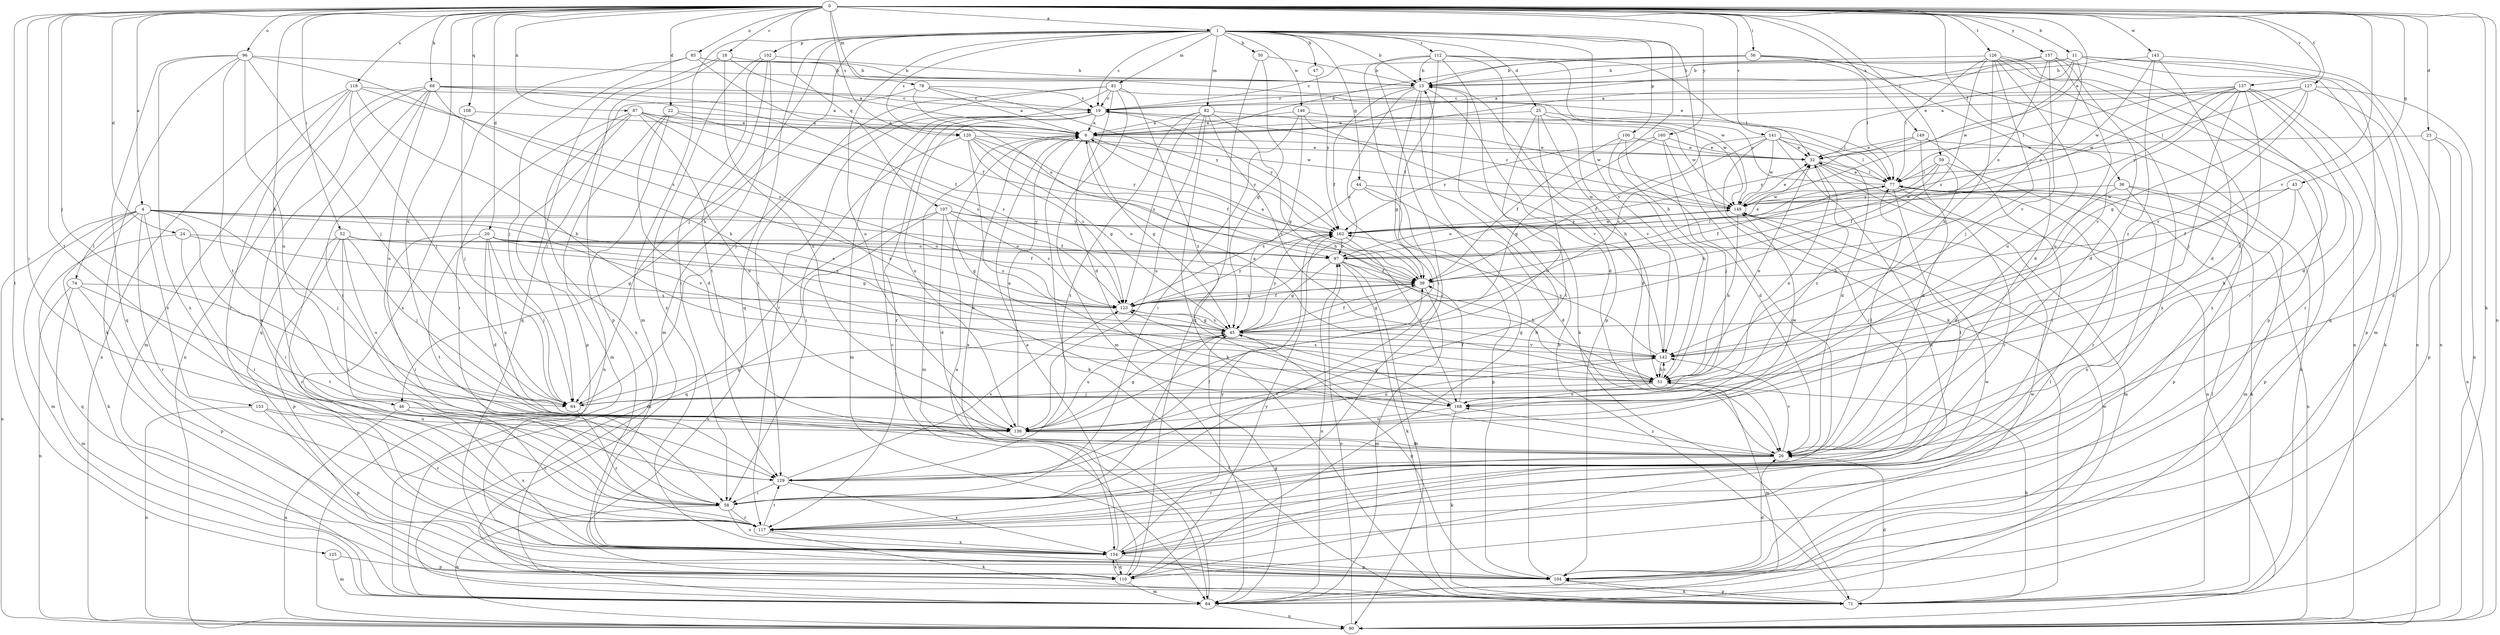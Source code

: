 strict digraph  {
0;
1;
4;
6;
11;
13;
18;
19;
20;
22;
23;
24;
25;
26;
32;
36;
39;
43;
44;
45;
46;
47;
50;
51;
52;
56;
58;
59;
64;
68;
71;
74;
77;
78;
81;
82;
84;
85;
87;
90;
96;
97;
100;
102;
104;
107;
108;
110;
112;
117;
118;
120;
123;
125;
126;
127;
129;
136;
137;
141;
142;
143;
146;
148;
149;
153;
154;
157;
160;
162;
168;
0 -> 1  [label=a];
0 -> 4  [label=a];
0 -> 11  [label=b];
0 -> 18  [label=c];
0 -> 20  [label=d];
0 -> 22  [label=d];
0 -> 23  [label=d];
0 -> 24  [label=d];
0 -> 32  [label=e];
0 -> 36  [label=f];
0 -> 43  [label=g];
0 -> 46  [label=h];
0 -> 52  [label=i];
0 -> 56  [label=i];
0 -> 58  [label=i];
0 -> 59  [label=j];
0 -> 64  [label=j];
0 -> 68  [label=k];
0 -> 71  [label=k];
0 -> 78  [label=m];
0 -> 85  [label=n];
0 -> 87  [label=n];
0 -> 90  [label=n];
0 -> 96  [label=o];
0 -> 107  [label=q];
0 -> 108  [label=q];
0 -> 118  [label=s];
0 -> 120  [label=s];
0 -> 125  [label=t];
0 -> 126  [label=t];
0 -> 127  [label=t];
0 -> 129  [label=t];
0 -> 136  [label=u];
0 -> 137  [label=v];
0 -> 141  [label=v];
0 -> 142  [label=v];
0 -> 143  [label=w];
0 -> 149  [label=x];
0 -> 157  [label=y];
0 -> 160  [label=y];
1 -> 13  [label=b];
1 -> 19  [label=c];
1 -> 25  [label=d];
1 -> 44  [label=g];
1 -> 46  [label=h];
1 -> 47  [label=h];
1 -> 50  [label=h];
1 -> 51  [label=h];
1 -> 64  [label=j];
1 -> 71  [label=k];
1 -> 81  [label=m];
1 -> 82  [label=m];
1 -> 84  [label=m];
1 -> 100  [label=p];
1 -> 102  [label=p];
1 -> 110  [label=q];
1 -> 112  [label=r];
1 -> 120  [label=s];
1 -> 136  [label=u];
1 -> 142  [label=v];
1 -> 146  [label=w];
4 -> 39  [label=f];
4 -> 58  [label=i];
4 -> 64  [label=j];
4 -> 71  [label=k];
4 -> 74  [label=l];
4 -> 84  [label=m];
4 -> 90  [label=n];
4 -> 117  [label=r];
4 -> 123  [label=s];
4 -> 142  [label=v];
4 -> 153  [label=x];
4 -> 162  [label=y];
6 -> 32  [label=e];
6 -> 45  [label=g];
6 -> 71  [label=k];
6 -> 84  [label=m];
6 -> 154  [label=x];
6 -> 162  [label=y];
11 -> 6  [label=a];
11 -> 13  [label=b];
11 -> 32  [label=e];
11 -> 84  [label=m];
11 -> 90  [label=n];
11 -> 97  [label=o];
11 -> 110  [label=q];
11 -> 148  [label=w];
13 -> 19  [label=c];
13 -> 26  [label=d];
13 -> 39  [label=f];
13 -> 45  [label=g];
13 -> 51  [label=h];
13 -> 110  [label=q];
13 -> 123  [label=s];
18 -> 6  [label=a];
18 -> 13  [label=b];
18 -> 104  [label=p];
18 -> 110  [label=q];
18 -> 136  [label=u];
19 -> 6  [label=a];
19 -> 84  [label=m];
19 -> 117  [label=r];
19 -> 136  [label=u];
19 -> 162  [label=y];
20 -> 26  [label=d];
20 -> 39  [label=f];
20 -> 51  [label=h];
20 -> 58  [label=i];
20 -> 64  [label=j];
20 -> 97  [label=o];
20 -> 123  [label=s];
20 -> 129  [label=t];
20 -> 136  [label=u];
22 -> 6  [label=a];
22 -> 26  [label=d];
22 -> 84  [label=m];
22 -> 90  [label=n];
22 -> 123  [label=s];
23 -> 26  [label=d];
23 -> 32  [label=e];
23 -> 90  [label=n];
23 -> 104  [label=p];
24 -> 45  [label=g];
24 -> 58  [label=i];
24 -> 97  [label=o];
24 -> 110  [label=q];
25 -> 6  [label=a];
25 -> 26  [label=d];
25 -> 77  [label=l];
25 -> 129  [label=t];
25 -> 136  [label=u];
25 -> 142  [label=v];
26 -> 77  [label=l];
26 -> 117  [label=r];
26 -> 129  [label=t];
26 -> 142  [label=v];
26 -> 168  [label=z];
32 -> 77  [label=l];
32 -> 90  [label=n];
32 -> 117  [label=r];
32 -> 168  [label=z];
36 -> 26  [label=d];
36 -> 84  [label=m];
36 -> 104  [label=p];
36 -> 148  [label=w];
36 -> 154  [label=x];
39 -> 6  [label=a];
39 -> 45  [label=g];
39 -> 84  [label=m];
39 -> 123  [label=s];
43 -> 39  [label=f];
43 -> 51  [label=h];
43 -> 104  [label=p];
43 -> 148  [label=w];
44 -> 26  [label=d];
44 -> 104  [label=p];
44 -> 123  [label=s];
44 -> 148  [label=w];
45 -> 39  [label=f];
45 -> 58  [label=i];
45 -> 123  [label=s];
45 -> 136  [label=u];
45 -> 142  [label=v];
45 -> 162  [label=y];
46 -> 90  [label=n];
46 -> 117  [label=r];
46 -> 136  [label=u];
46 -> 154  [label=x];
47 -> 162  [label=y];
50 -> 13  [label=b];
50 -> 45  [label=g];
50 -> 110  [label=q];
51 -> 6  [label=a];
51 -> 32  [label=e];
51 -> 64  [label=j];
51 -> 84  [label=m];
51 -> 123  [label=s];
51 -> 142  [label=v];
51 -> 168  [label=z];
52 -> 45  [label=g];
52 -> 58  [label=i];
52 -> 64  [label=j];
52 -> 97  [label=o];
52 -> 104  [label=p];
52 -> 117  [label=r];
52 -> 136  [label=u];
56 -> 6  [label=a];
56 -> 13  [label=b];
56 -> 19  [label=c];
56 -> 26  [label=d];
56 -> 77  [label=l];
56 -> 154  [label=x];
58 -> 90  [label=n];
58 -> 117  [label=r];
58 -> 154  [label=x];
59 -> 39  [label=f];
59 -> 51  [label=h];
59 -> 77  [label=l];
59 -> 117  [label=r];
59 -> 162  [label=y];
64 -> 45  [label=g];
64 -> 117  [label=r];
68 -> 6  [label=a];
68 -> 19  [label=c];
68 -> 39  [label=f];
68 -> 51  [label=h];
68 -> 58  [label=i];
68 -> 90  [label=n];
68 -> 110  [label=q];
68 -> 136  [label=u];
68 -> 154  [label=x];
71 -> 13  [label=b];
71 -> 26  [label=d];
71 -> 51  [label=h];
71 -> 77  [label=l];
71 -> 104  [label=p];
74 -> 84  [label=m];
74 -> 90  [label=n];
74 -> 104  [label=p];
74 -> 123  [label=s];
74 -> 129  [label=t];
77 -> 19  [label=c];
77 -> 32  [label=e];
77 -> 39  [label=f];
77 -> 71  [label=k];
77 -> 84  [label=m];
77 -> 90  [label=n];
77 -> 129  [label=t];
77 -> 148  [label=w];
78 -> 6  [label=a];
78 -> 19  [label=c];
78 -> 64  [label=j];
78 -> 97  [label=o];
78 -> 162  [label=y];
81 -> 19  [label=c];
81 -> 26  [label=d];
81 -> 64  [label=j];
81 -> 84  [label=m];
81 -> 117  [label=r];
81 -> 129  [label=t];
81 -> 148  [label=w];
81 -> 168  [label=z];
82 -> 6  [label=a];
82 -> 51  [label=h];
82 -> 71  [label=k];
82 -> 123  [label=s];
82 -> 129  [label=t];
82 -> 136  [label=u];
82 -> 142  [label=v];
82 -> 148  [label=w];
84 -> 6  [label=a];
84 -> 45  [label=g];
84 -> 90  [label=n];
84 -> 97  [label=o];
84 -> 148  [label=w];
85 -> 13  [label=b];
85 -> 32  [label=e];
85 -> 39  [label=f];
85 -> 64  [label=j];
85 -> 154  [label=x];
87 -> 6  [label=a];
87 -> 58  [label=i];
87 -> 104  [label=p];
87 -> 123  [label=s];
87 -> 136  [label=u];
87 -> 148  [label=w];
87 -> 154  [label=x];
87 -> 168  [label=z];
90 -> 97  [label=o];
96 -> 13  [label=b];
96 -> 64  [label=j];
96 -> 71  [label=k];
96 -> 110  [label=q];
96 -> 123  [label=s];
96 -> 129  [label=t];
96 -> 136  [label=u];
96 -> 154  [label=x];
97 -> 32  [label=e];
97 -> 39  [label=f];
97 -> 45  [label=g];
97 -> 51  [label=h];
97 -> 71  [label=k];
97 -> 77  [label=l];
97 -> 90  [label=n];
100 -> 26  [label=d];
100 -> 32  [label=e];
100 -> 39  [label=f];
100 -> 51  [label=h];
102 -> 13  [label=b];
102 -> 58  [label=i];
102 -> 84  [label=m];
102 -> 129  [label=t];
102 -> 154  [label=x];
104 -> 13  [label=b];
104 -> 26  [label=d];
104 -> 45  [label=g];
104 -> 71  [label=k];
104 -> 148  [label=w];
107 -> 26  [label=d];
107 -> 45  [label=g];
107 -> 84  [label=m];
107 -> 97  [label=o];
107 -> 110  [label=q];
107 -> 123  [label=s];
107 -> 162  [label=y];
108 -> 6  [label=a];
108 -> 64  [label=j];
110 -> 19  [label=c];
110 -> 77  [label=l];
110 -> 84  [label=m];
110 -> 154  [label=x];
110 -> 162  [label=y];
112 -> 13  [label=b];
112 -> 39  [label=f];
112 -> 58  [label=i];
112 -> 71  [label=k];
112 -> 77  [label=l];
112 -> 104  [label=p];
112 -> 117  [label=r];
112 -> 148  [label=w];
117 -> 71  [label=k];
117 -> 129  [label=t];
117 -> 154  [label=x];
118 -> 19  [label=c];
118 -> 51  [label=h];
118 -> 64  [label=j];
118 -> 84  [label=m];
118 -> 90  [label=n];
118 -> 117  [label=r];
118 -> 123  [label=s];
120 -> 32  [label=e];
120 -> 39  [label=f];
120 -> 45  [label=g];
120 -> 58  [label=i];
120 -> 123  [label=s];
120 -> 162  [label=y];
120 -> 168  [label=z];
123 -> 39  [label=f];
123 -> 45  [label=g];
123 -> 162  [label=y];
125 -> 84  [label=m];
125 -> 104  [label=p];
126 -> 13  [label=b];
126 -> 51  [label=h];
126 -> 64  [label=j];
126 -> 77  [label=l];
126 -> 90  [label=n];
126 -> 104  [label=p];
126 -> 123  [label=s];
126 -> 136  [label=u];
126 -> 154  [label=x];
127 -> 6  [label=a];
127 -> 19  [label=c];
127 -> 45  [label=g];
127 -> 71  [label=k];
127 -> 77  [label=l];
127 -> 90  [label=n];
127 -> 142  [label=v];
129 -> 39  [label=f];
129 -> 58  [label=i];
129 -> 123  [label=s];
129 -> 154  [label=x];
136 -> 6  [label=a];
136 -> 26  [label=d];
136 -> 45  [label=g];
136 -> 142  [label=v];
136 -> 148  [label=w];
137 -> 19  [label=c];
137 -> 26  [label=d];
137 -> 64  [label=j];
137 -> 77  [label=l];
137 -> 104  [label=p];
137 -> 117  [label=r];
137 -> 142  [label=v];
137 -> 148  [label=w];
137 -> 162  [label=y];
137 -> 168  [label=z];
141 -> 26  [label=d];
141 -> 32  [label=e];
141 -> 39  [label=f];
141 -> 58  [label=i];
141 -> 77  [label=l];
141 -> 123  [label=s];
141 -> 148  [label=w];
141 -> 154  [label=x];
142 -> 51  [label=h];
142 -> 136  [label=u];
142 -> 162  [label=y];
143 -> 13  [label=b];
143 -> 26  [label=d];
143 -> 90  [label=n];
143 -> 148  [label=w];
143 -> 168  [label=z];
146 -> 6  [label=a];
146 -> 45  [label=g];
146 -> 58  [label=i];
146 -> 142  [label=v];
146 -> 148  [label=w];
148 -> 19  [label=c];
148 -> 32  [label=e];
148 -> 51  [label=h];
148 -> 97  [label=o];
148 -> 162  [label=y];
149 -> 26  [label=d];
149 -> 32  [label=e];
149 -> 58  [label=i];
149 -> 71  [label=k];
149 -> 162  [label=y];
153 -> 90  [label=n];
153 -> 104  [label=p];
153 -> 117  [label=r];
153 -> 136  [label=u];
154 -> 6  [label=a];
154 -> 104  [label=p];
154 -> 110  [label=q];
154 -> 148  [label=w];
154 -> 162  [label=y];
157 -> 6  [label=a];
157 -> 13  [label=b];
157 -> 26  [label=d];
157 -> 97  [label=o];
157 -> 117  [label=r];
157 -> 136  [label=u];
157 -> 142  [label=v];
160 -> 32  [label=e];
160 -> 45  [label=g];
160 -> 58  [label=i];
160 -> 64  [label=j];
160 -> 162  [label=y];
162 -> 97  [label=o];
162 -> 148  [label=w];
162 -> 168  [label=z];
168 -> 32  [label=e];
168 -> 39  [label=f];
168 -> 45  [label=g];
168 -> 71  [label=k];
168 -> 136  [label=u];
}
